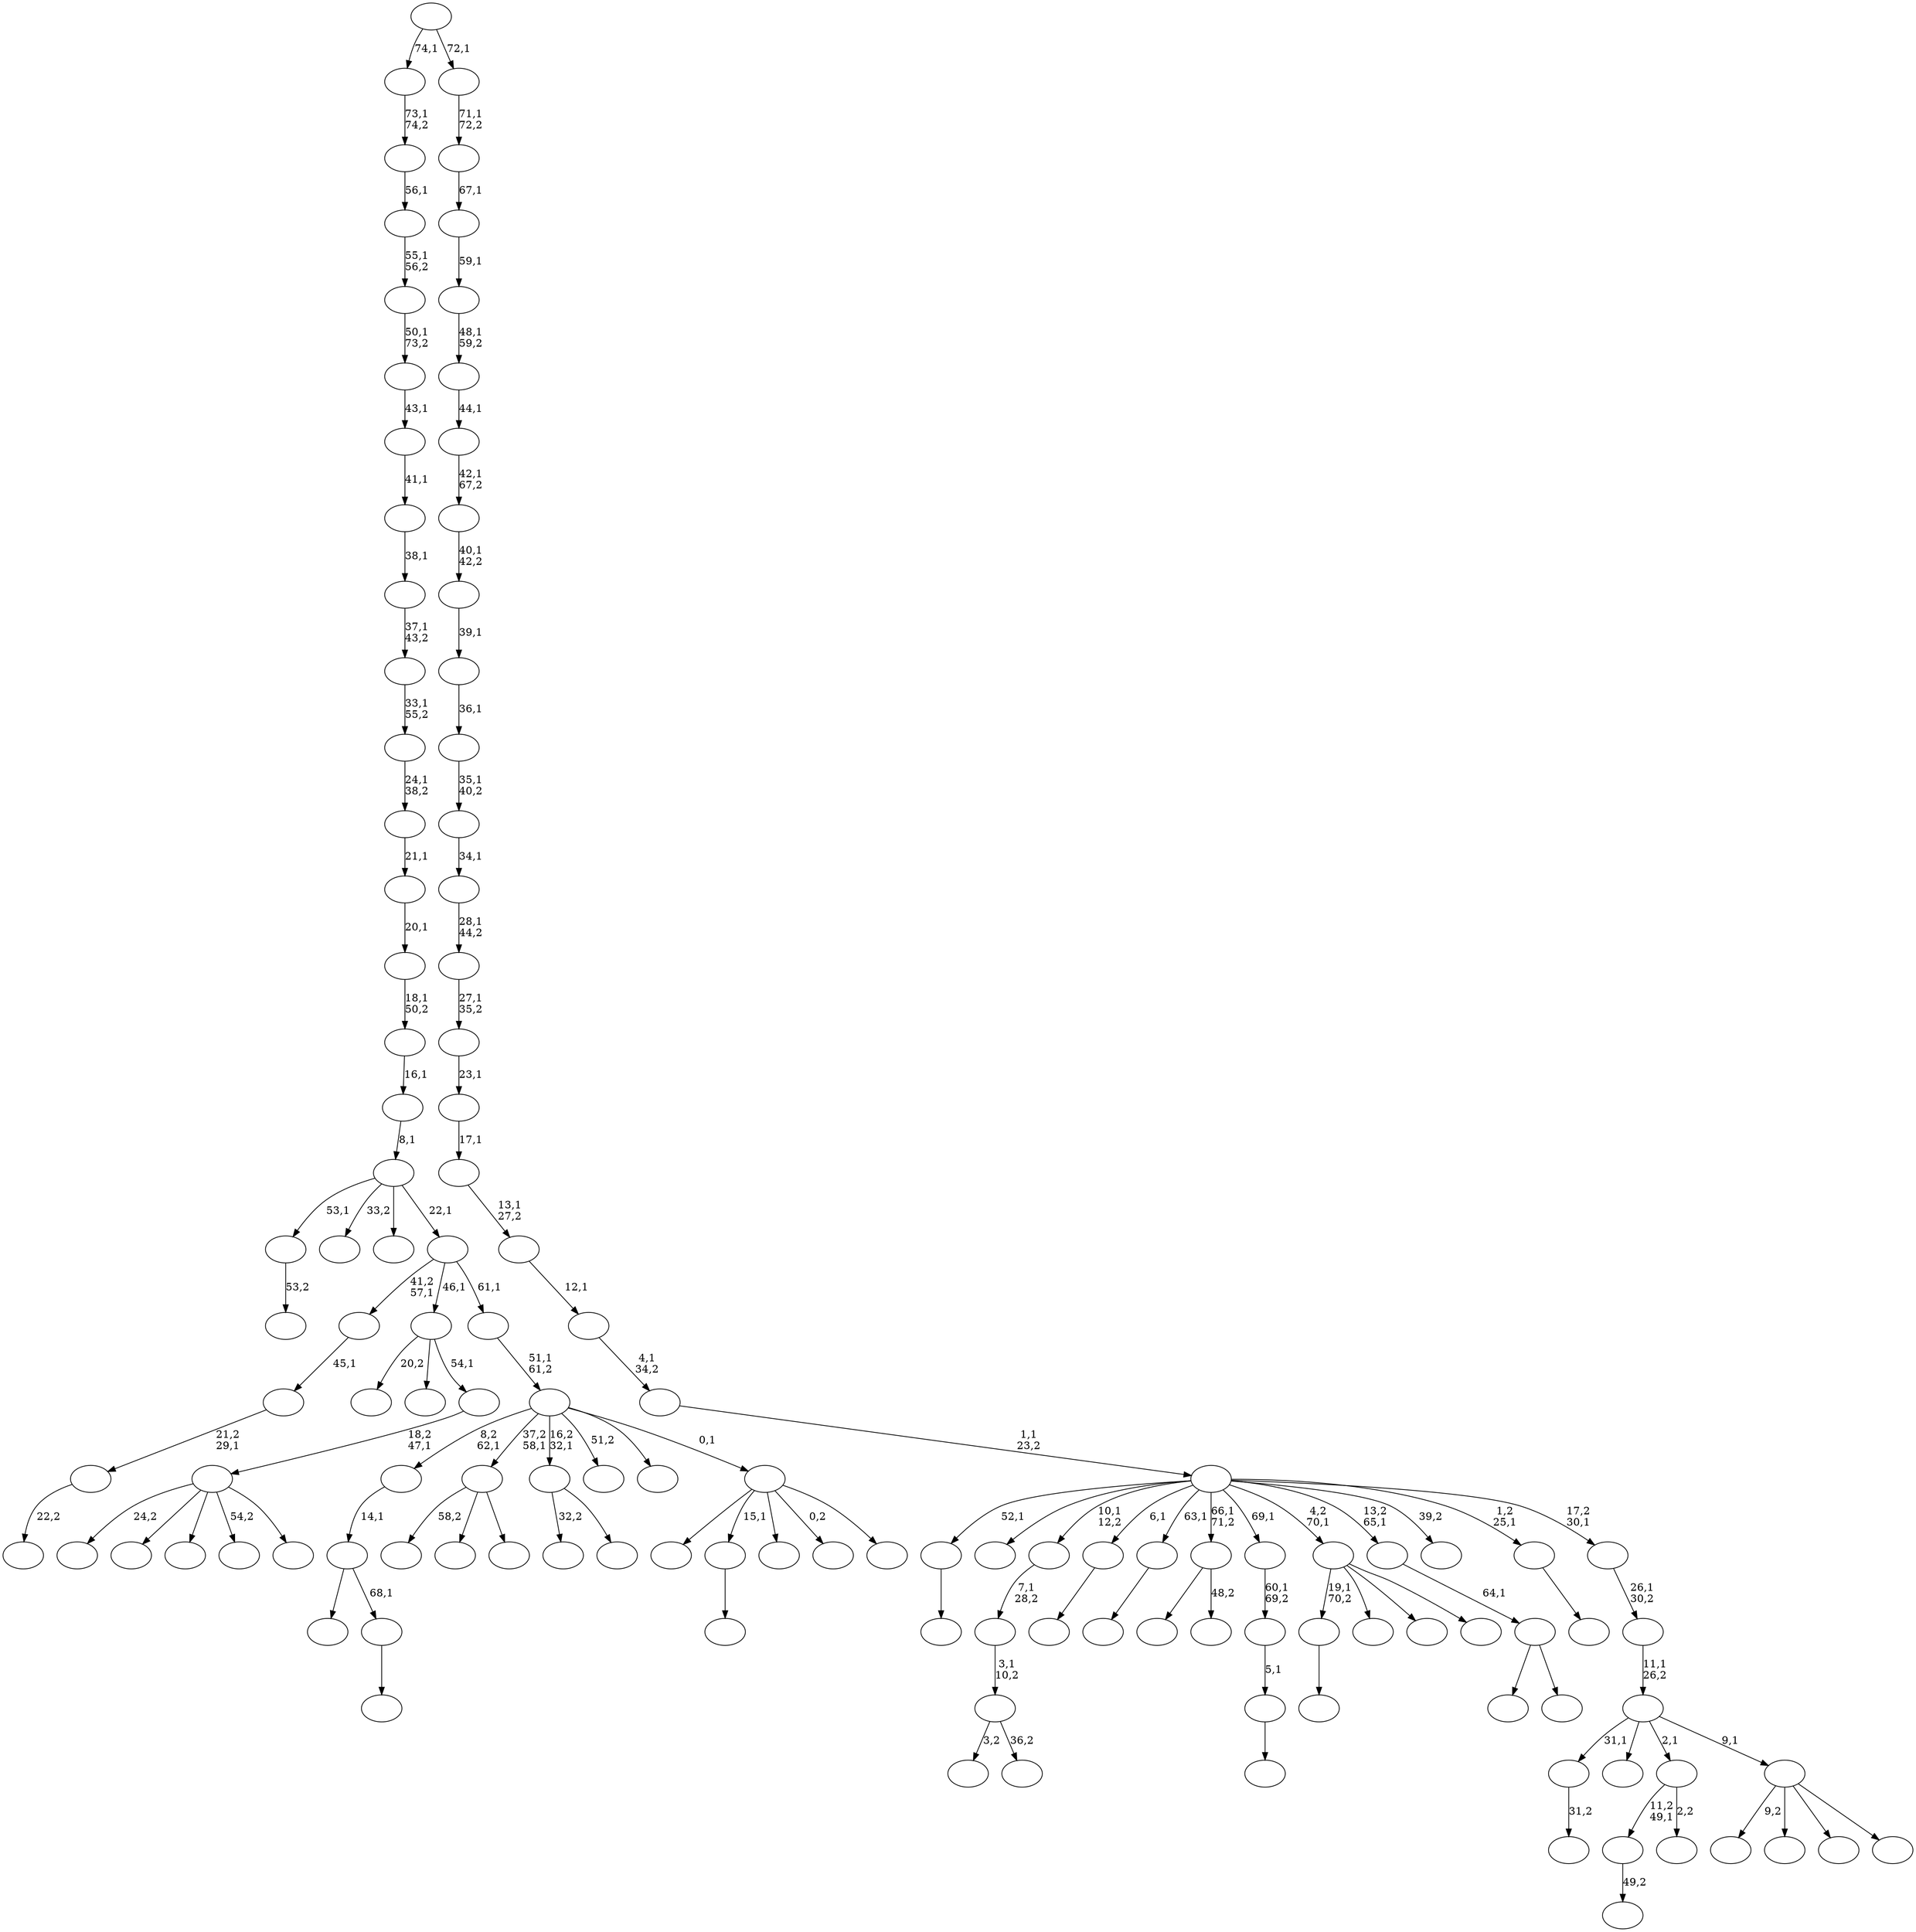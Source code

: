 digraph T {
	125 [label=""]
	124 [label=""]
	123 [label=""]
	122 [label=""]
	121 [label=""]
	120 [label=""]
	119 [label=""]
	118 [label=""]
	117 [label=""]
	116 [label=""]
	115 [label=""]
	114 [label=""]
	113 [label=""]
	112 [label=""]
	111 [label=""]
	110 [label=""]
	109 [label=""]
	108 [label=""]
	107 [label=""]
	106 [label=""]
	105 [label=""]
	104 [label=""]
	103 [label=""]
	102 [label=""]
	101 [label=""]
	100 [label=""]
	99 [label=""]
	98 [label=""]
	97 [label=""]
	96 [label=""]
	95 [label=""]
	94 [label=""]
	93 [label=""]
	92 [label=""]
	91 [label=""]
	90 [label=""]
	89 [label=""]
	88 [label=""]
	87 [label=""]
	86 [label=""]
	85 [label=""]
	84 [label=""]
	83 [label=""]
	82 [label=""]
	81 [label=""]
	80 [label=""]
	79 [label=""]
	78 [label=""]
	77 [label=""]
	76 [label=""]
	75 [label=""]
	74 [label=""]
	73 [label=""]
	72 [label=""]
	71 [label=""]
	70 [label=""]
	69 [label=""]
	68 [label=""]
	67 [label=""]
	66 [label=""]
	65 [label=""]
	64 [label=""]
	63 [label=""]
	62 [label=""]
	61 [label=""]
	60 [label=""]
	59 [label=""]
	58 [label=""]
	57 [label=""]
	56 [label=""]
	55 [label=""]
	54 [label=""]
	53 [label=""]
	52 [label=""]
	51 [label=""]
	50 [label=""]
	49 [label=""]
	48 [label=""]
	47 [label=""]
	46 [label=""]
	45 [label=""]
	44 [label=""]
	43 [label=""]
	42 [label=""]
	41 [label=""]
	40 [label=""]
	39 [label=""]
	38 [label=""]
	37 [label=""]
	36 [label=""]
	35 [label=""]
	34 [label=""]
	33 [label=""]
	32 [label=""]
	31 [label=""]
	30 [label=""]
	29 [label=""]
	28 [label=""]
	27 [label=""]
	26 [label=""]
	25 [label=""]
	24 [label=""]
	23 [label=""]
	22 [label=""]
	21 [label=""]
	20 [label=""]
	19 [label=""]
	18 [label=""]
	17 [label=""]
	16 [label=""]
	15 [label=""]
	14 [label=""]
	13 [label=""]
	12 [label=""]
	11 [label=""]
	10 [label=""]
	9 [label=""]
	8 [label=""]
	7 [label=""]
	6 [label=""]
	5 [label=""]
	4 [label=""]
	3 [label=""]
	2 [label=""]
	1 [label=""]
	0 [label=""]
	124 -> 125 [label=""]
	117 -> 118 [label="53,2"]
	115 -> 116 [label="49,2"]
	113 -> 114 [label=""]
	111 -> 112 [label=""]
	103 -> 106 [label="3,2"]
	103 -> 104 [label="36,2"]
	102 -> 103 [label="3,1\n10,2"]
	101 -> 102 [label="7,1\n28,2"]
	99 -> 100 [label=""]
	95 -> 96 [label=""]
	94 -> 119 [label=""]
	94 -> 95 [label="68,1"]
	93 -> 94 [label="14,1"]
	91 -> 92 [label="22,2"]
	90 -> 91 [label="21,2\n29,1"]
	89 -> 90 [label="45,1"]
	85 -> 86 [label=""]
	82 -> 110 [label=""]
	82 -> 83 [label="48,2"]
	80 -> 81 [label=""]
	79 -> 80 [label="5,1"]
	78 -> 79 [label="60,1\n69,2"]
	76 -> 121 [label="58,2"]
	76 -> 105 [label=""]
	76 -> 77 [label=""]
	72 -> 120 [label="32,2"]
	72 -> 73 [label=""]
	68 -> 69 [label="31,2"]
	64 -> 124 [label="19,1\n70,2"]
	64 -> 87 [label=""]
	64 -> 75 [label=""]
	64 -> 65 [label=""]
	62 -> 84 [label=""]
	62 -> 63 [label=""]
	61 -> 62 [label="64,1"]
	58 -> 115 [label="11,2\n49,1"]
	58 -> 59 [label="2,2"]
	54 -> 108 [label="24,2"]
	54 -> 107 [label=""]
	54 -> 98 [label=""]
	54 -> 74 [label="54,2"]
	54 -> 55 [label=""]
	53 -> 54 [label="18,2\n47,1"]
	52 -> 97 [label="20,2"]
	52 -> 71 [label=""]
	52 -> 53 [label="54,1"]
	49 -> 50 [label=""]
	45 -> 123 [label=""]
	45 -> 113 [label="15,1"]
	45 -> 60 [label=""]
	45 -> 48 [label="0,2"]
	45 -> 46 [label=""]
	44 -> 93 [label="8,2\n62,1"]
	44 -> 76 [label="37,2\n58,1"]
	44 -> 72 [label="16,2\n32,1"]
	44 -> 51 [label="51,2"]
	44 -> 47 [label=""]
	44 -> 45 [label="0,1"]
	43 -> 44 [label="51,1\n61,2"]
	42 -> 89 [label="41,2\n57,1"]
	42 -> 52 [label="46,1"]
	42 -> 43 [label="61,1"]
	41 -> 117 [label="53,1"]
	41 -> 70 [label="33,2"]
	41 -> 57 [label=""]
	41 -> 42 [label="22,1"]
	40 -> 41 [label="8,1"]
	39 -> 40 [label="16,1"]
	38 -> 39 [label="18,1\n50,2"]
	37 -> 38 [label="20,1"]
	36 -> 37 [label="21,1"]
	35 -> 36 [label="24,1\n38,2"]
	34 -> 35 [label="33,1\n55,2"]
	33 -> 34 [label="37,1\n43,2"]
	32 -> 33 [label="38,1"]
	31 -> 32 [label="41,1"]
	30 -> 31 [label="43,1"]
	29 -> 30 [label="50,1\n73,2"]
	28 -> 29 [label="55,1\n56,2"]
	27 -> 28 [label="56,1"]
	26 -> 27 [label="73,1\n74,2"]
	24 -> 122 [label="9,2"]
	24 -> 88 [label=""]
	24 -> 66 [label=""]
	24 -> 25 [label=""]
	23 -> 68 [label="31,1"]
	23 -> 67 [label=""]
	23 -> 58 [label="2,1"]
	23 -> 24 [label="9,1"]
	22 -> 23 [label="11,1\n26,2"]
	21 -> 22 [label="26,1\n30,2"]
	20 -> 111 [label="52,1"]
	20 -> 109 [label=""]
	20 -> 101 [label="10,1\n12,2"]
	20 -> 99 [label="6,1"]
	20 -> 85 [label="63,1"]
	20 -> 82 [label="66,1\n71,2"]
	20 -> 78 [label="69,1"]
	20 -> 64 [label="4,2\n70,1"]
	20 -> 61 [label="13,2\n65,1"]
	20 -> 56 [label="39,2"]
	20 -> 49 [label="1,2\n25,1"]
	20 -> 21 [label="17,2\n30,1"]
	19 -> 20 [label="1,1\n23,2"]
	18 -> 19 [label="4,1\n34,2"]
	17 -> 18 [label="12,1"]
	16 -> 17 [label="13,1\n27,2"]
	15 -> 16 [label="17,1"]
	14 -> 15 [label="23,1"]
	13 -> 14 [label="27,1\n35,2"]
	12 -> 13 [label="28,1\n44,2"]
	11 -> 12 [label="34,1"]
	10 -> 11 [label="35,1\n40,2"]
	9 -> 10 [label="36,1"]
	8 -> 9 [label="39,1"]
	7 -> 8 [label="40,1\n42,2"]
	6 -> 7 [label="42,1\n67,2"]
	5 -> 6 [label="44,1"]
	4 -> 5 [label="48,1\n59,2"]
	3 -> 4 [label="59,1"]
	2 -> 3 [label="67,1"]
	1 -> 2 [label="71,1\n72,2"]
	0 -> 26 [label="74,1"]
	0 -> 1 [label="72,1"]
}
